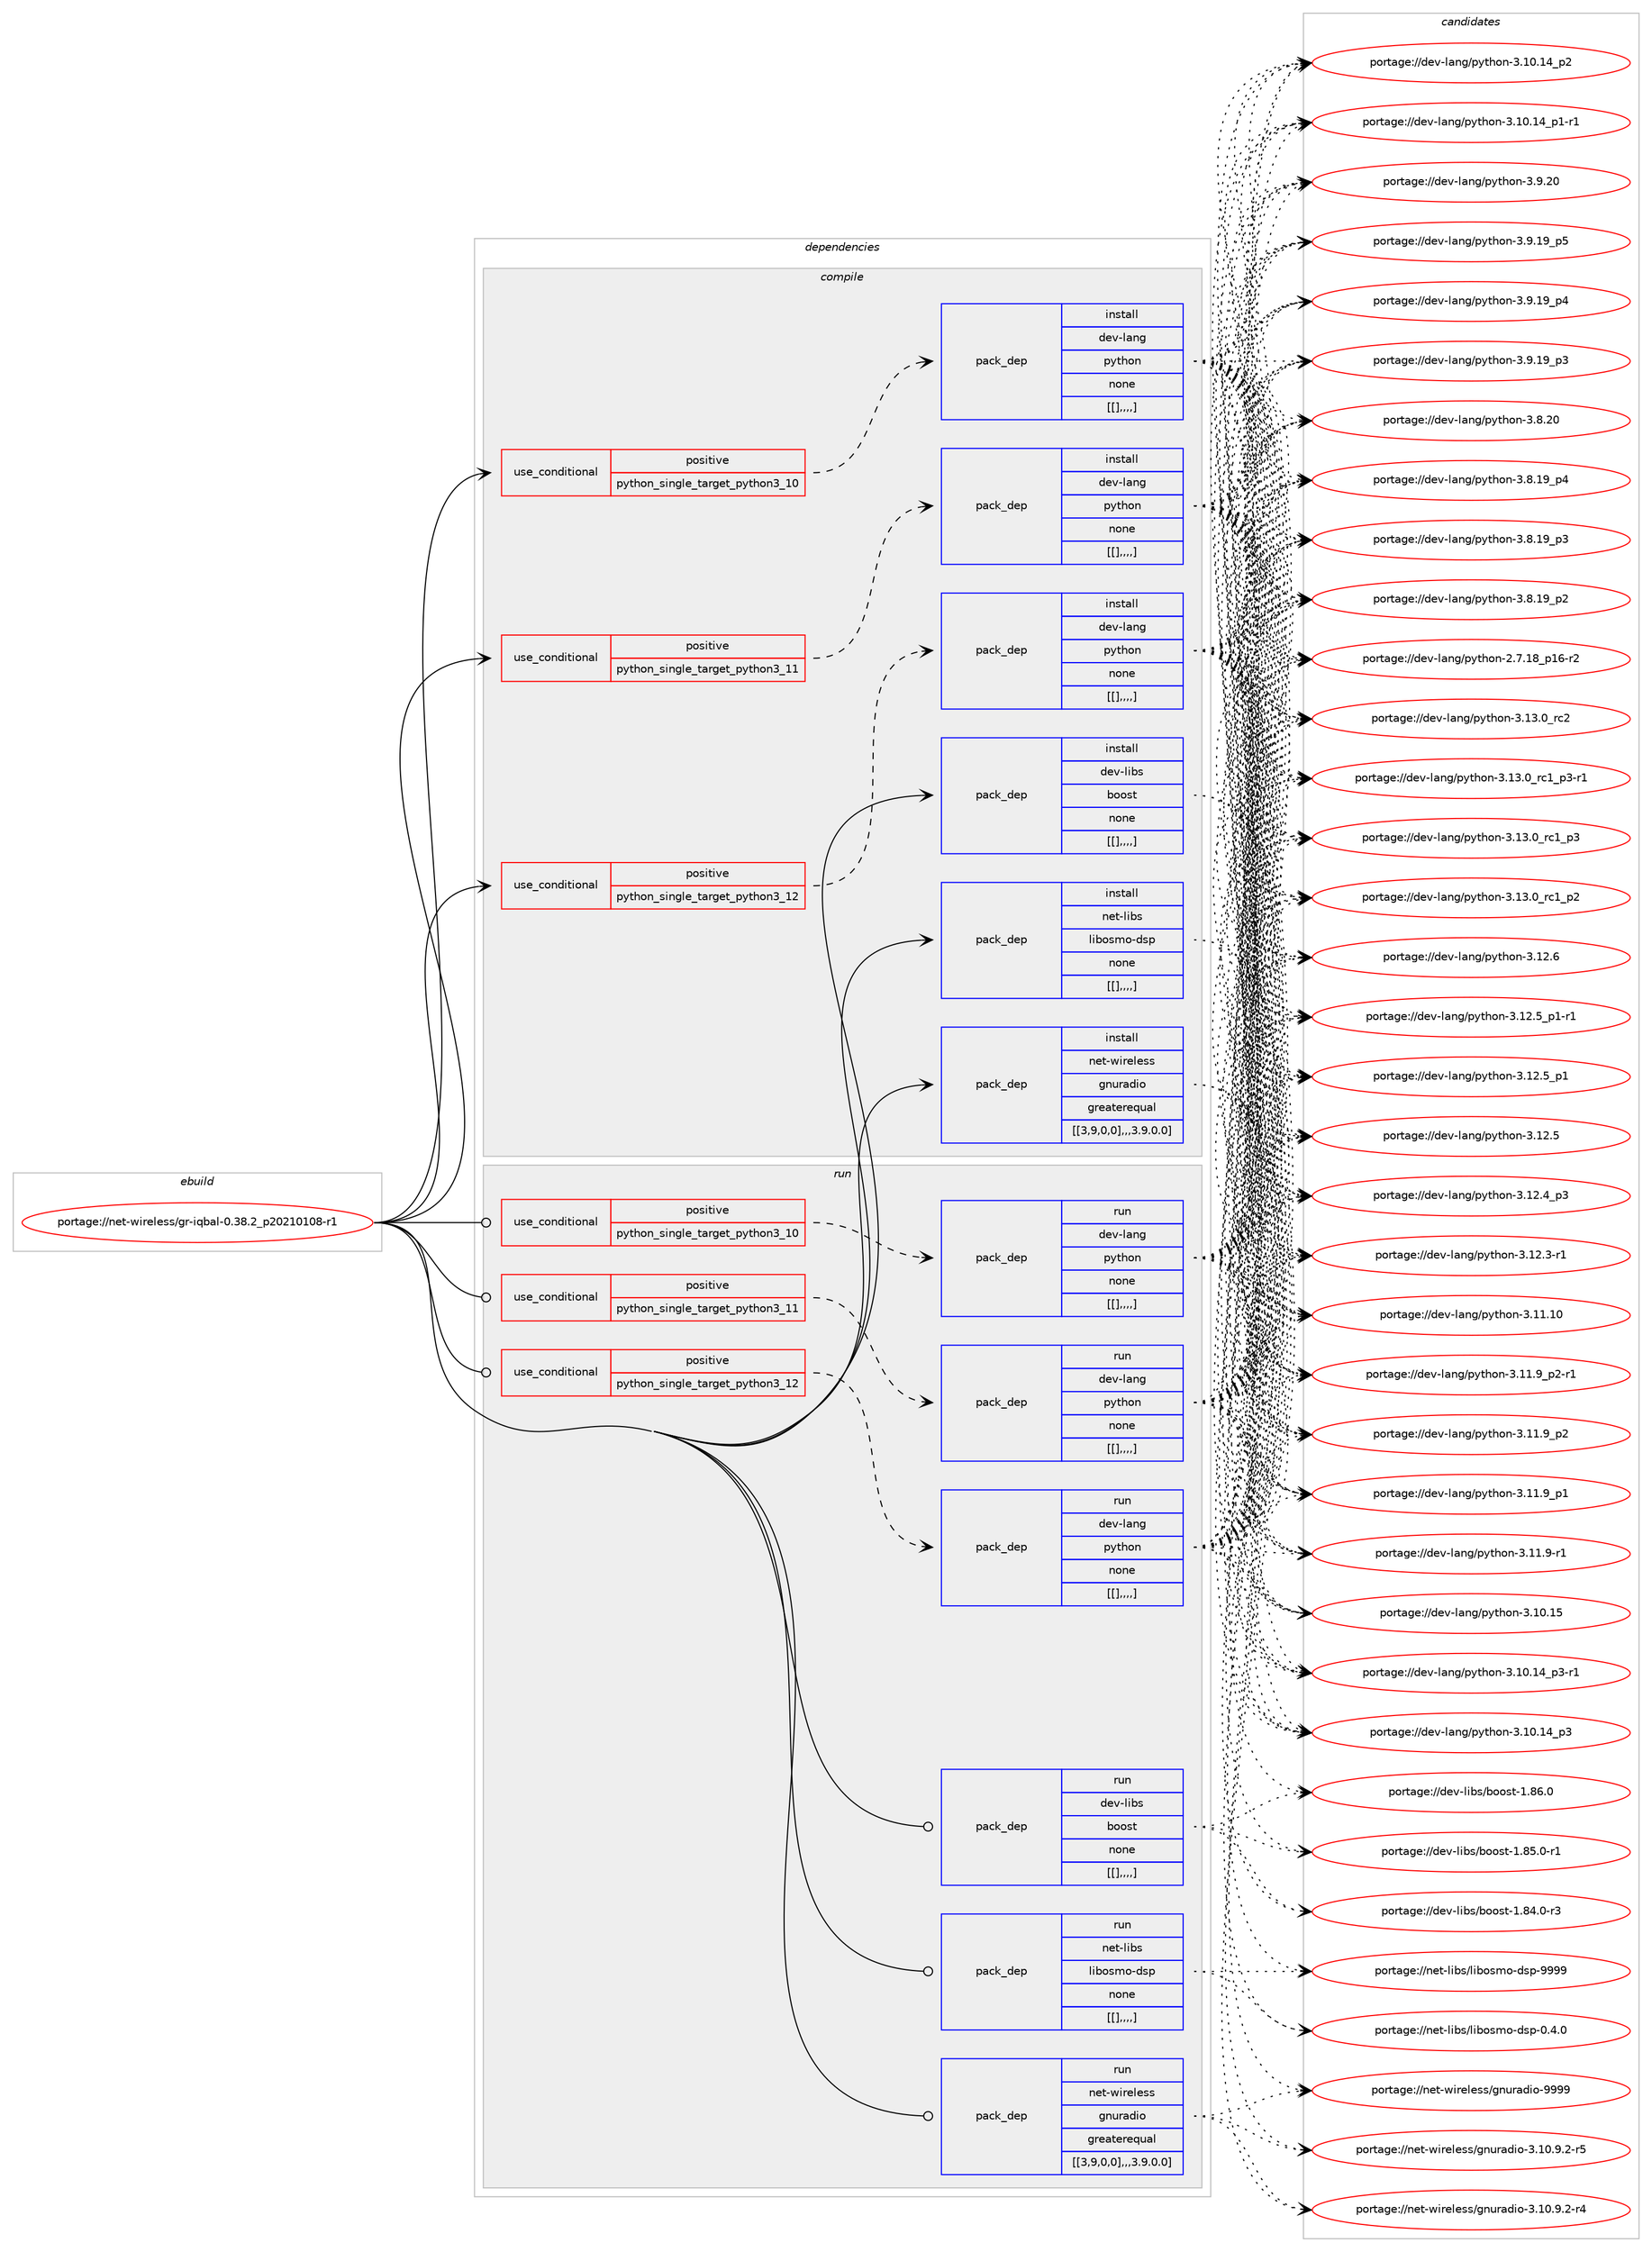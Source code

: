 digraph prolog {

# *************
# Graph options
# *************

newrank=true;
concentrate=true;
compound=true;
graph [rankdir=LR,fontname=Helvetica,fontsize=10,ranksep=1.5];#, ranksep=2.5, nodesep=0.2];
edge  [arrowhead=vee];
node  [fontname=Helvetica,fontsize=10];

# **********
# The ebuild
# **********

subgraph cluster_leftcol {
color=gray;
label=<<i>ebuild</i>>;
id [label="portage://net-wireless/gr-iqbal-0.38.2_p20210108-r1", color=red, width=4, href="../net-wireless/gr-iqbal-0.38.2_p20210108-r1.svg"];
}

# ****************
# The dependencies
# ****************

subgraph cluster_midcol {
color=gray;
label=<<i>dependencies</i>>;
subgraph cluster_compile {
fillcolor="#eeeeee";
style=filled;
label=<<i>compile</i>>;
subgraph cond106896 {
dependency405240 [label=<<TABLE BORDER="0" CELLBORDER="1" CELLSPACING="0" CELLPADDING="4"><TR><TD ROWSPAN="3" CELLPADDING="10">use_conditional</TD></TR><TR><TD>positive</TD></TR><TR><TD>python_single_target_python3_10</TD></TR></TABLE>>, shape=none, color=red];
subgraph pack295394 {
dependency405241 [label=<<TABLE BORDER="0" CELLBORDER="1" CELLSPACING="0" CELLPADDING="4" WIDTH="220"><TR><TD ROWSPAN="6" CELLPADDING="30">pack_dep</TD></TR><TR><TD WIDTH="110">install</TD></TR><TR><TD>dev-lang</TD></TR><TR><TD>python</TD></TR><TR><TD>none</TD></TR><TR><TD>[[],,,,]</TD></TR></TABLE>>, shape=none, color=blue];
}
dependency405240:e -> dependency405241:w [weight=20,style="dashed",arrowhead="vee"];
}
id:e -> dependency405240:w [weight=20,style="solid",arrowhead="vee"];
subgraph cond106897 {
dependency405242 [label=<<TABLE BORDER="0" CELLBORDER="1" CELLSPACING="0" CELLPADDING="4"><TR><TD ROWSPAN="3" CELLPADDING="10">use_conditional</TD></TR><TR><TD>positive</TD></TR><TR><TD>python_single_target_python3_11</TD></TR></TABLE>>, shape=none, color=red];
subgraph pack295395 {
dependency405243 [label=<<TABLE BORDER="0" CELLBORDER="1" CELLSPACING="0" CELLPADDING="4" WIDTH="220"><TR><TD ROWSPAN="6" CELLPADDING="30">pack_dep</TD></TR><TR><TD WIDTH="110">install</TD></TR><TR><TD>dev-lang</TD></TR><TR><TD>python</TD></TR><TR><TD>none</TD></TR><TR><TD>[[],,,,]</TD></TR></TABLE>>, shape=none, color=blue];
}
dependency405242:e -> dependency405243:w [weight=20,style="dashed",arrowhead="vee"];
}
id:e -> dependency405242:w [weight=20,style="solid",arrowhead="vee"];
subgraph cond106898 {
dependency405244 [label=<<TABLE BORDER="0" CELLBORDER="1" CELLSPACING="0" CELLPADDING="4"><TR><TD ROWSPAN="3" CELLPADDING="10">use_conditional</TD></TR><TR><TD>positive</TD></TR><TR><TD>python_single_target_python3_12</TD></TR></TABLE>>, shape=none, color=red];
subgraph pack295396 {
dependency405245 [label=<<TABLE BORDER="0" CELLBORDER="1" CELLSPACING="0" CELLPADDING="4" WIDTH="220"><TR><TD ROWSPAN="6" CELLPADDING="30">pack_dep</TD></TR><TR><TD WIDTH="110">install</TD></TR><TR><TD>dev-lang</TD></TR><TR><TD>python</TD></TR><TR><TD>none</TD></TR><TR><TD>[[],,,,]</TD></TR></TABLE>>, shape=none, color=blue];
}
dependency405244:e -> dependency405245:w [weight=20,style="dashed",arrowhead="vee"];
}
id:e -> dependency405244:w [weight=20,style="solid",arrowhead="vee"];
subgraph pack295397 {
dependency405246 [label=<<TABLE BORDER="0" CELLBORDER="1" CELLSPACING="0" CELLPADDING="4" WIDTH="220"><TR><TD ROWSPAN="6" CELLPADDING="30">pack_dep</TD></TR><TR><TD WIDTH="110">install</TD></TR><TR><TD>dev-libs</TD></TR><TR><TD>boost</TD></TR><TR><TD>none</TD></TR><TR><TD>[[],,,,]</TD></TR></TABLE>>, shape=none, color=blue];
}
id:e -> dependency405246:w [weight=20,style="solid",arrowhead="vee"];
subgraph pack295398 {
dependency405247 [label=<<TABLE BORDER="0" CELLBORDER="1" CELLSPACING="0" CELLPADDING="4" WIDTH="220"><TR><TD ROWSPAN="6" CELLPADDING="30">pack_dep</TD></TR><TR><TD WIDTH="110">install</TD></TR><TR><TD>net-libs</TD></TR><TR><TD>libosmo-dsp</TD></TR><TR><TD>none</TD></TR><TR><TD>[[],,,,]</TD></TR></TABLE>>, shape=none, color=blue];
}
id:e -> dependency405247:w [weight=20,style="solid",arrowhead="vee"];
subgraph pack295399 {
dependency405248 [label=<<TABLE BORDER="0" CELLBORDER="1" CELLSPACING="0" CELLPADDING="4" WIDTH="220"><TR><TD ROWSPAN="6" CELLPADDING="30">pack_dep</TD></TR><TR><TD WIDTH="110">install</TD></TR><TR><TD>net-wireless</TD></TR><TR><TD>gnuradio</TD></TR><TR><TD>greaterequal</TD></TR><TR><TD>[[3,9,0,0],,,3.9.0.0]</TD></TR></TABLE>>, shape=none, color=blue];
}
id:e -> dependency405248:w [weight=20,style="solid",arrowhead="vee"];
}
subgraph cluster_compileandrun {
fillcolor="#eeeeee";
style=filled;
label=<<i>compile and run</i>>;
}
subgraph cluster_run {
fillcolor="#eeeeee";
style=filled;
label=<<i>run</i>>;
subgraph cond106899 {
dependency405249 [label=<<TABLE BORDER="0" CELLBORDER="1" CELLSPACING="0" CELLPADDING="4"><TR><TD ROWSPAN="3" CELLPADDING="10">use_conditional</TD></TR><TR><TD>positive</TD></TR><TR><TD>python_single_target_python3_10</TD></TR></TABLE>>, shape=none, color=red];
subgraph pack295400 {
dependency405250 [label=<<TABLE BORDER="0" CELLBORDER="1" CELLSPACING="0" CELLPADDING="4" WIDTH="220"><TR><TD ROWSPAN="6" CELLPADDING="30">pack_dep</TD></TR><TR><TD WIDTH="110">run</TD></TR><TR><TD>dev-lang</TD></TR><TR><TD>python</TD></TR><TR><TD>none</TD></TR><TR><TD>[[],,,,]</TD></TR></TABLE>>, shape=none, color=blue];
}
dependency405249:e -> dependency405250:w [weight=20,style="dashed",arrowhead="vee"];
}
id:e -> dependency405249:w [weight=20,style="solid",arrowhead="odot"];
subgraph cond106900 {
dependency405251 [label=<<TABLE BORDER="0" CELLBORDER="1" CELLSPACING="0" CELLPADDING="4"><TR><TD ROWSPAN="3" CELLPADDING="10">use_conditional</TD></TR><TR><TD>positive</TD></TR><TR><TD>python_single_target_python3_11</TD></TR></TABLE>>, shape=none, color=red];
subgraph pack295401 {
dependency405252 [label=<<TABLE BORDER="0" CELLBORDER="1" CELLSPACING="0" CELLPADDING="4" WIDTH="220"><TR><TD ROWSPAN="6" CELLPADDING="30">pack_dep</TD></TR><TR><TD WIDTH="110">run</TD></TR><TR><TD>dev-lang</TD></TR><TR><TD>python</TD></TR><TR><TD>none</TD></TR><TR><TD>[[],,,,]</TD></TR></TABLE>>, shape=none, color=blue];
}
dependency405251:e -> dependency405252:w [weight=20,style="dashed",arrowhead="vee"];
}
id:e -> dependency405251:w [weight=20,style="solid",arrowhead="odot"];
subgraph cond106901 {
dependency405253 [label=<<TABLE BORDER="0" CELLBORDER="1" CELLSPACING="0" CELLPADDING="4"><TR><TD ROWSPAN="3" CELLPADDING="10">use_conditional</TD></TR><TR><TD>positive</TD></TR><TR><TD>python_single_target_python3_12</TD></TR></TABLE>>, shape=none, color=red];
subgraph pack295402 {
dependency405254 [label=<<TABLE BORDER="0" CELLBORDER="1" CELLSPACING="0" CELLPADDING="4" WIDTH="220"><TR><TD ROWSPAN="6" CELLPADDING="30">pack_dep</TD></TR><TR><TD WIDTH="110">run</TD></TR><TR><TD>dev-lang</TD></TR><TR><TD>python</TD></TR><TR><TD>none</TD></TR><TR><TD>[[],,,,]</TD></TR></TABLE>>, shape=none, color=blue];
}
dependency405253:e -> dependency405254:w [weight=20,style="dashed",arrowhead="vee"];
}
id:e -> dependency405253:w [weight=20,style="solid",arrowhead="odot"];
subgraph pack295403 {
dependency405255 [label=<<TABLE BORDER="0" CELLBORDER="1" CELLSPACING="0" CELLPADDING="4" WIDTH="220"><TR><TD ROWSPAN="6" CELLPADDING="30">pack_dep</TD></TR><TR><TD WIDTH="110">run</TD></TR><TR><TD>dev-libs</TD></TR><TR><TD>boost</TD></TR><TR><TD>none</TD></TR><TR><TD>[[],,,,]</TD></TR></TABLE>>, shape=none, color=blue];
}
id:e -> dependency405255:w [weight=20,style="solid",arrowhead="odot"];
subgraph pack295404 {
dependency405256 [label=<<TABLE BORDER="0" CELLBORDER="1" CELLSPACING="0" CELLPADDING="4" WIDTH="220"><TR><TD ROWSPAN="6" CELLPADDING="30">pack_dep</TD></TR><TR><TD WIDTH="110">run</TD></TR><TR><TD>net-libs</TD></TR><TR><TD>libosmo-dsp</TD></TR><TR><TD>none</TD></TR><TR><TD>[[],,,,]</TD></TR></TABLE>>, shape=none, color=blue];
}
id:e -> dependency405256:w [weight=20,style="solid",arrowhead="odot"];
subgraph pack295405 {
dependency405257 [label=<<TABLE BORDER="0" CELLBORDER="1" CELLSPACING="0" CELLPADDING="4" WIDTH="220"><TR><TD ROWSPAN="6" CELLPADDING="30">pack_dep</TD></TR><TR><TD WIDTH="110">run</TD></TR><TR><TD>net-wireless</TD></TR><TR><TD>gnuradio</TD></TR><TR><TD>greaterequal</TD></TR><TR><TD>[[3,9,0,0],,,3.9.0.0]</TD></TR></TABLE>>, shape=none, color=blue];
}
id:e -> dependency405257:w [weight=20,style="solid",arrowhead="odot"];
}
}

# **************
# The candidates
# **************

subgraph cluster_choices {
rank=same;
color=gray;
label=<<i>candidates</i>>;

subgraph choice295394 {
color=black;
nodesep=1;
choice10010111845108971101034711212111610411111045514649514648951149950 [label="portage://dev-lang/python-3.13.0_rc2", color=red, width=4,href="../dev-lang/python-3.13.0_rc2.svg"];
choice1001011184510897110103471121211161041111104551464951464895114994995112514511449 [label="portage://dev-lang/python-3.13.0_rc1_p3-r1", color=red, width=4,href="../dev-lang/python-3.13.0_rc1_p3-r1.svg"];
choice100101118451089711010347112121116104111110455146495146489511499499511251 [label="portage://dev-lang/python-3.13.0_rc1_p3", color=red, width=4,href="../dev-lang/python-3.13.0_rc1_p3.svg"];
choice100101118451089711010347112121116104111110455146495146489511499499511250 [label="portage://dev-lang/python-3.13.0_rc1_p2", color=red, width=4,href="../dev-lang/python-3.13.0_rc1_p2.svg"];
choice10010111845108971101034711212111610411111045514649504654 [label="portage://dev-lang/python-3.12.6", color=red, width=4,href="../dev-lang/python-3.12.6.svg"];
choice1001011184510897110103471121211161041111104551464950465395112494511449 [label="portage://dev-lang/python-3.12.5_p1-r1", color=red, width=4,href="../dev-lang/python-3.12.5_p1-r1.svg"];
choice100101118451089711010347112121116104111110455146495046539511249 [label="portage://dev-lang/python-3.12.5_p1", color=red, width=4,href="../dev-lang/python-3.12.5_p1.svg"];
choice10010111845108971101034711212111610411111045514649504653 [label="portage://dev-lang/python-3.12.5", color=red, width=4,href="../dev-lang/python-3.12.5.svg"];
choice100101118451089711010347112121116104111110455146495046529511251 [label="portage://dev-lang/python-3.12.4_p3", color=red, width=4,href="../dev-lang/python-3.12.4_p3.svg"];
choice100101118451089711010347112121116104111110455146495046514511449 [label="portage://dev-lang/python-3.12.3-r1", color=red, width=4,href="../dev-lang/python-3.12.3-r1.svg"];
choice1001011184510897110103471121211161041111104551464949464948 [label="portage://dev-lang/python-3.11.10", color=red, width=4,href="../dev-lang/python-3.11.10.svg"];
choice1001011184510897110103471121211161041111104551464949465795112504511449 [label="portage://dev-lang/python-3.11.9_p2-r1", color=red, width=4,href="../dev-lang/python-3.11.9_p2-r1.svg"];
choice100101118451089711010347112121116104111110455146494946579511250 [label="portage://dev-lang/python-3.11.9_p2", color=red, width=4,href="../dev-lang/python-3.11.9_p2.svg"];
choice100101118451089711010347112121116104111110455146494946579511249 [label="portage://dev-lang/python-3.11.9_p1", color=red, width=4,href="../dev-lang/python-3.11.9_p1.svg"];
choice100101118451089711010347112121116104111110455146494946574511449 [label="portage://dev-lang/python-3.11.9-r1", color=red, width=4,href="../dev-lang/python-3.11.9-r1.svg"];
choice1001011184510897110103471121211161041111104551464948464953 [label="portage://dev-lang/python-3.10.15", color=red, width=4,href="../dev-lang/python-3.10.15.svg"];
choice100101118451089711010347112121116104111110455146494846495295112514511449 [label="portage://dev-lang/python-3.10.14_p3-r1", color=red, width=4,href="../dev-lang/python-3.10.14_p3-r1.svg"];
choice10010111845108971101034711212111610411111045514649484649529511251 [label="portage://dev-lang/python-3.10.14_p3", color=red, width=4,href="../dev-lang/python-3.10.14_p3.svg"];
choice10010111845108971101034711212111610411111045514649484649529511250 [label="portage://dev-lang/python-3.10.14_p2", color=red, width=4,href="../dev-lang/python-3.10.14_p2.svg"];
choice100101118451089711010347112121116104111110455146494846495295112494511449 [label="portage://dev-lang/python-3.10.14_p1-r1", color=red, width=4,href="../dev-lang/python-3.10.14_p1-r1.svg"];
choice10010111845108971101034711212111610411111045514657465048 [label="portage://dev-lang/python-3.9.20", color=red, width=4,href="../dev-lang/python-3.9.20.svg"];
choice100101118451089711010347112121116104111110455146574649579511253 [label="portage://dev-lang/python-3.9.19_p5", color=red, width=4,href="../dev-lang/python-3.9.19_p5.svg"];
choice100101118451089711010347112121116104111110455146574649579511252 [label="portage://dev-lang/python-3.9.19_p4", color=red, width=4,href="../dev-lang/python-3.9.19_p4.svg"];
choice100101118451089711010347112121116104111110455146574649579511251 [label="portage://dev-lang/python-3.9.19_p3", color=red, width=4,href="../dev-lang/python-3.9.19_p3.svg"];
choice10010111845108971101034711212111610411111045514656465048 [label="portage://dev-lang/python-3.8.20", color=red, width=4,href="../dev-lang/python-3.8.20.svg"];
choice100101118451089711010347112121116104111110455146564649579511252 [label="portage://dev-lang/python-3.8.19_p4", color=red, width=4,href="../dev-lang/python-3.8.19_p4.svg"];
choice100101118451089711010347112121116104111110455146564649579511251 [label="portage://dev-lang/python-3.8.19_p3", color=red, width=4,href="../dev-lang/python-3.8.19_p3.svg"];
choice100101118451089711010347112121116104111110455146564649579511250 [label="portage://dev-lang/python-3.8.19_p2", color=red, width=4,href="../dev-lang/python-3.8.19_p2.svg"];
choice100101118451089711010347112121116104111110455046554649569511249544511450 [label="portage://dev-lang/python-2.7.18_p16-r2", color=red, width=4,href="../dev-lang/python-2.7.18_p16-r2.svg"];
dependency405241:e -> choice10010111845108971101034711212111610411111045514649514648951149950:w [style=dotted,weight="100"];
dependency405241:e -> choice1001011184510897110103471121211161041111104551464951464895114994995112514511449:w [style=dotted,weight="100"];
dependency405241:e -> choice100101118451089711010347112121116104111110455146495146489511499499511251:w [style=dotted,weight="100"];
dependency405241:e -> choice100101118451089711010347112121116104111110455146495146489511499499511250:w [style=dotted,weight="100"];
dependency405241:e -> choice10010111845108971101034711212111610411111045514649504654:w [style=dotted,weight="100"];
dependency405241:e -> choice1001011184510897110103471121211161041111104551464950465395112494511449:w [style=dotted,weight="100"];
dependency405241:e -> choice100101118451089711010347112121116104111110455146495046539511249:w [style=dotted,weight="100"];
dependency405241:e -> choice10010111845108971101034711212111610411111045514649504653:w [style=dotted,weight="100"];
dependency405241:e -> choice100101118451089711010347112121116104111110455146495046529511251:w [style=dotted,weight="100"];
dependency405241:e -> choice100101118451089711010347112121116104111110455146495046514511449:w [style=dotted,weight="100"];
dependency405241:e -> choice1001011184510897110103471121211161041111104551464949464948:w [style=dotted,weight="100"];
dependency405241:e -> choice1001011184510897110103471121211161041111104551464949465795112504511449:w [style=dotted,weight="100"];
dependency405241:e -> choice100101118451089711010347112121116104111110455146494946579511250:w [style=dotted,weight="100"];
dependency405241:e -> choice100101118451089711010347112121116104111110455146494946579511249:w [style=dotted,weight="100"];
dependency405241:e -> choice100101118451089711010347112121116104111110455146494946574511449:w [style=dotted,weight="100"];
dependency405241:e -> choice1001011184510897110103471121211161041111104551464948464953:w [style=dotted,weight="100"];
dependency405241:e -> choice100101118451089711010347112121116104111110455146494846495295112514511449:w [style=dotted,weight="100"];
dependency405241:e -> choice10010111845108971101034711212111610411111045514649484649529511251:w [style=dotted,weight="100"];
dependency405241:e -> choice10010111845108971101034711212111610411111045514649484649529511250:w [style=dotted,weight="100"];
dependency405241:e -> choice100101118451089711010347112121116104111110455146494846495295112494511449:w [style=dotted,weight="100"];
dependency405241:e -> choice10010111845108971101034711212111610411111045514657465048:w [style=dotted,weight="100"];
dependency405241:e -> choice100101118451089711010347112121116104111110455146574649579511253:w [style=dotted,weight="100"];
dependency405241:e -> choice100101118451089711010347112121116104111110455146574649579511252:w [style=dotted,weight="100"];
dependency405241:e -> choice100101118451089711010347112121116104111110455146574649579511251:w [style=dotted,weight="100"];
dependency405241:e -> choice10010111845108971101034711212111610411111045514656465048:w [style=dotted,weight="100"];
dependency405241:e -> choice100101118451089711010347112121116104111110455146564649579511252:w [style=dotted,weight="100"];
dependency405241:e -> choice100101118451089711010347112121116104111110455146564649579511251:w [style=dotted,weight="100"];
dependency405241:e -> choice100101118451089711010347112121116104111110455146564649579511250:w [style=dotted,weight="100"];
dependency405241:e -> choice100101118451089711010347112121116104111110455046554649569511249544511450:w [style=dotted,weight="100"];
}
subgraph choice295395 {
color=black;
nodesep=1;
choice10010111845108971101034711212111610411111045514649514648951149950 [label="portage://dev-lang/python-3.13.0_rc2", color=red, width=4,href="../dev-lang/python-3.13.0_rc2.svg"];
choice1001011184510897110103471121211161041111104551464951464895114994995112514511449 [label="portage://dev-lang/python-3.13.0_rc1_p3-r1", color=red, width=4,href="../dev-lang/python-3.13.0_rc1_p3-r1.svg"];
choice100101118451089711010347112121116104111110455146495146489511499499511251 [label="portage://dev-lang/python-3.13.0_rc1_p3", color=red, width=4,href="../dev-lang/python-3.13.0_rc1_p3.svg"];
choice100101118451089711010347112121116104111110455146495146489511499499511250 [label="portage://dev-lang/python-3.13.0_rc1_p2", color=red, width=4,href="../dev-lang/python-3.13.0_rc1_p2.svg"];
choice10010111845108971101034711212111610411111045514649504654 [label="portage://dev-lang/python-3.12.6", color=red, width=4,href="../dev-lang/python-3.12.6.svg"];
choice1001011184510897110103471121211161041111104551464950465395112494511449 [label="portage://dev-lang/python-3.12.5_p1-r1", color=red, width=4,href="../dev-lang/python-3.12.5_p1-r1.svg"];
choice100101118451089711010347112121116104111110455146495046539511249 [label="portage://dev-lang/python-3.12.5_p1", color=red, width=4,href="../dev-lang/python-3.12.5_p1.svg"];
choice10010111845108971101034711212111610411111045514649504653 [label="portage://dev-lang/python-3.12.5", color=red, width=4,href="../dev-lang/python-3.12.5.svg"];
choice100101118451089711010347112121116104111110455146495046529511251 [label="portage://dev-lang/python-3.12.4_p3", color=red, width=4,href="../dev-lang/python-3.12.4_p3.svg"];
choice100101118451089711010347112121116104111110455146495046514511449 [label="portage://dev-lang/python-3.12.3-r1", color=red, width=4,href="../dev-lang/python-3.12.3-r1.svg"];
choice1001011184510897110103471121211161041111104551464949464948 [label="portage://dev-lang/python-3.11.10", color=red, width=4,href="../dev-lang/python-3.11.10.svg"];
choice1001011184510897110103471121211161041111104551464949465795112504511449 [label="portage://dev-lang/python-3.11.9_p2-r1", color=red, width=4,href="../dev-lang/python-3.11.9_p2-r1.svg"];
choice100101118451089711010347112121116104111110455146494946579511250 [label="portage://dev-lang/python-3.11.9_p2", color=red, width=4,href="../dev-lang/python-3.11.9_p2.svg"];
choice100101118451089711010347112121116104111110455146494946579511249 [label="portage://dev-lang/python-3.11.9_p1", color=red, width=4,href="../dev-lang/python-3.11.9_p1.svg"];
choice100101118451089711010347112121116104111110455146494946574511449 [label="portage://dev-lang/python-3.11.9-r1", color=red, width=4,href="../dev-lang/python-3.11.9-r1.svg"];
choice1001011184510897110103471121211161041111104551464948464953 [label="portage://dev-lang/python-3.10.15", color=red, width=4,href="../dev-lang/python-3.10.15.svg"];
choice100101118451089711010347112121116104111110455146494846495295112514511449 [label="portage://dev-lang/python-3.10.14_p3-r1", color=red, width=4,href="../dev-lang/python-3.10.14_p3-r1.svg"];
choice10010111845108971101034711212111610411111045514649484649529511251 [label="portage://dev-lang/python-3.10.14_p3", color=red, width=4,href="../dev-lang/python-3.10.14_p3.svg"];
choice10010111845108971101034711212111610411111045514649484649529511250 [label="portage://dev-lang/python-3.10.14_p2", color=red, width=4,href="../dev-lang/python-3.10.14_p2.svg"];
choice100101118451089711010347112121116104111110455146494846495295112494511449 [label="portage://dev-lang/python-3.10.14_p1-r1", color=red, width=4,href="../dev-lang/python-3.10.14_p1-r1.svg"];
choice10010111845108971101034711212111610411111045514657465048 [label="portage://dev-lang/python-3.9.20", color=red, width=4,href="../dev-lang/python-3.9.20.svg"];
choice100101118451089711010347112121116104111110455146574649579511253 [label="portage://dev-lang/python-3.9.19_p5", color=red, width=4,href="../dev-lang/python-3.9.19_p5.svg"];
choice100101118451089711010347112121116104111110455146574649579511252 [label="portage://dev-lang/python-3.9.19_p4", color=red, width=4,href="../dev-lang/python-3.9.19_p4.svg"];
choice100101118451089711010347112121116104111110455146574649579511251 [label="portage://dev-lang/python-3.9.19_p3", color=red, width=4,href="../dev-lang/python-3.9.19_p3.svg"];
choice10010111845108971101034711212111610411111045514656465048 [label="portage://dev-lang/python-3.8.20", color=red, width=4,href="../dev-lang/python-3.8.20.svg"];
choice100101118451089711010347112121116104111110455146564649579511252 [label="portage://dev-lang/python-3.8.19_p4", color=red, width=4,href="../dev-lang/python-3.8.19_p4.svg"];
choice100101118451089711010347112121116104111110455146564649579511251 [label="portage://dev-lang/python-3.8.19_p3", color=red, width=4,href="../dev-lang/python-3.8.19_p3.svg"];
choice100101118451089711010347112121116104111110455146564649579511250 [label="portage://dev-lang/python-3.8.19_p2", color=red, width=4,href="../dev-lang/python-3.8.19_p2.svg"];
choice100101118451089711010347112121116104111110455046554649569511249544511450 [label="portage://dev-lang/python-2.7.18_p16-r2", color=red, width=4,href="../dev-lang/python-2.7.18_p16-r2.svg"];
dependency405243:e -> choice10010111845108971101034711212111610411111045514649514648951149950:w [style=dotted,weight="100"];
dependency405243:e -> choice1001011184510897110103471121211161041111104551464951464895114994995112514511449:w [style=dotted,weight="100"];
dependency405243:e -> choice100101118451089711010347112121116104111110455146495146489511499499511251:w [style=dotted,weight="100"];
dependency405243:e -> choice100101118451089711010347112121116104111110455146495146489511499499511250:w [style=dotted,weight="100"];
dependency405243:e -> choice10010111845108971101034711212111610411111045514649504654:w [style=dotted,weight="100"];
dependency405243:e -> choice1001011184510897110103471121211161041111104551464950465395112494511449:w [style=dotted,weight="100"];
dependency405243:e -> choice100101118451089711010347112121116104111110455146495046539511249:w [style=dotted,weight="100"];
dependency405243:e -> choice10010111845108971101034711212111610411111045514649504653:w [style=dotted,weight="100"];
dependency405243:e -> choice100101118451089711010347112121116104111110455146495046529511251:w [style=dotted,weight="100"];
dependency405243:e -> choice100101118451089711010347112121116104111110455146495046514511449:w [style=dotted,weight="100"];
dependency405243:e -> choice1001011184510897110103471121211161041111104551464949464948:w [style=dotted,weight="100"];
dependency405243:e -> choice1001011184510897110103471121211161041111104551464949465795112504511449:w [style=dotted,weight="100"];
dependency405243:e -> choice100101118451089711010347112121116104111110455146494946579511250:w [style=dotted,weight="100"];
dependency405243:e -> choice100101118451089711010347112121116104111110455146494946579511249:w [style=dotted,weight="100"];
dependency405243:e -> choice100101118451089711010347112121116104111110455146494946574511449:w [style=dotted,weight="100"];
dependency405243:e -> choice1001011184510897110103471121211161041111104551464948464953:w [style=dotted,weight="100"];
dependency405243:e -> choice100101118451089711010347112121116104111110455146494846495295112514511449:w [style=dotted,weight="100"];
dependency405243:e -> choice10010111845108971101034711212111610411111045514649484649529511251:w [style=dotted,weight="100"];
dependency405243:e -> choice10010111845108971101034711212111610411111045514649484649529511250:w [style=dotted,weight="100"];
dependency405243:e -> choice100101118451089711010347112121116104111110455146494846495295112494511449:w [style=dotted,weight="100"];
dependency405243:e -> choice10010111845108971101034711212111610411111045514657465048:w [style=dotted,weight="100"];
dependency405243:e -> choice100101118451089711010347112121116104111110455146574649579511253:w [style=dotted,weight="100"];
dependency405243:e -> choice100101118451089711010347112121116104111110455146574649579511252:w [style=dotted,weight="100"];
dependency405243:e -> choice100101118451089711010347112121116104111110455146574649579511251:w [style=dotted,weight="100"];
dependency405243:e -> choice10010111845108971101034711212111610411111045514656465048:w [style=dotted,weight="100"];
dependency405243:e -> choice100101118451089711010347112121116104111110455146564649579511252:w [style=dotted,weight="100"];
dependency405243:e -> choice100101118451089711010347112121116104111110455146564649579511251:w [style=dotted,weight="100"];
dependency405243:e -> choice100101118451089711010347112121116104111110455146564649579511250:w [style=dotted,weight="100"];
dependency405243:e -> choice100101118451089711010347112121116104111110455046554649569511249544511450:w [style=dotted,weight="100"];
}
subgraph choice295396 {
color=black;
nodesep=1;
choice10010111845108971101034711212111610411111045514649514648951149950 [label="portage://dev-lang/python-3.13.0_rc2", color=red, width=4,href="../dev-lang/python-3.13.0_rc2.svg"];
choice1001011184510897110103471121211161041111104551464951464895114994995112514511449 [label="portage://dev-lang/python-3.13.0_rc1_p3-r1", color=red, width=4,href="../dev-lang/python-3.13.0_rc1_p3-r1.svg"];
choice100101118451089711010347112121116104111110455146495146489511499499511251 [label="portage://dev-lang/python-3.13.0_rc1_p3", color=red, width=4,href="../dev-lang/python-3.13.0_rc1_p3.svg"];
choice100101118451089711010347112121116104111110455146495146489511499499511250 [label="portage://dev-lang/python-3.13.0_rc1_p2", color=red, width=4,href="../dev-lang/python-3.13.0_rc1_p2.svg"];
choice10010111845108971101034711212111610411111045514649504654 [label="portage://dev-lang/python-3.12.6", color=red, width=4,href="../dev-lang/python-3.12.6.svg"];
choice1001011184510897110103471121211161041111104551464950465395112494511449 [label="portage://dev-lang/python-3.12.5_p1-r1", color=red, width=4,href="../dev-lang/python-3.12.5_p1-r1.svg"];
choice100101118451089711010347112121116104111110455146495046539511249 [label="portage://dev-lang/python-3.12.5_p1", color=red, width=4,href="../dev-lang/python-3.12.5_p1.svg"];
choice10010111845108971101034711212111610411111045514649504653 [label="portage://dev-lang/python-3.12.5", color=red, width=4,href="../dev-lang/python-3.12.5.svg"];
choice100101118451089711010347112121116104111110455146495046529511251 [label="portage://dev-lang/python-3.12.4_p3", color=red, width=4,href="../dev-lang/python-3.12.4_p3.svg"];
choice100101118451089711010347112121116104111110455146495046514511449 [label="portage://dev-lang/python-3.12.3-r1", color=red, width=4,href="../dev-lang/python-3.12.3-r1.svg"];
choice1001011184510897110103471121211161041111104551464949464948 [label="portage://dev-lang/python-3.11.10", color=red, width=4,href="../dev-lang/python-3.11.10.svg"];
choice1001011184510897110103471121211161041111104551464949465795112504511449 [label="portage://dev-lang/python-3.11.9_p2-r1", color=red, width=4,href="../dev-lang/python-3.11.9_p2-r1.svg"];
choice100101118451089711010347112121116104111110455146494946579511250 [label="portage://dev-lang/python-3.11.9_p2", color=red, width=4,href="../dev-lang/python-3.11.9_p2.svg"];
choice100101118451089711010347112121116104111110455146494946579511249 [label="portage://dev-lang/python-3.11.9_p1", color=red, width=4,href="../dev-lang/python-3.11.9_p1.svg"];
choice100101118451089711010347112121116104111110455146494946574511449 [label="portage://dev-lang/python-3.11.9-r1", color=red, width=4,href="../dev-lang/python-3.11.9-r1.svg"];
choice1001011184510897110103471121211161041111104551464948464953 [label="portage://dev-lang/python-3.10.15", color=red, width=4,href="../dev-lang/python-3.10.15.svg"];
choice100101118451089711010347112121116104111110455146494846495295112514511449 [label="portage://dev-lang/python-3.10.14_p3-r1", color=red, width=4,href="../dev-lang/python-3.10.14_p3-r1.svg"];
choice10010111845108971101034711212111610411111045514649484649529511251 [label="portage://dev-lang/python-3.10.14_p3", color=red, width=4,href="../dev-lang/python-3.10.14_p3.svg"];
choice10010111845108971101034711212111610411111045514649484649529511250 [label="portage://dev-lang/python-3.10.14_p2", color=red, width=4,href="../dev-lang/python-3.10.14_p2.svg"];
choice100101118451089711010347112121116104111110455146494846495295112494511449 [label="portage://dev-lang/python-3.10.14_p1-r1", color=red, width=4,href="../dev-lang/python-3.10.14_p1-r1.svg"];
choice10010111845108971101034711212111610411111045514657465048 [label="portage://dev-lang/python-3.9.20", color=red, width=4,href="../dev-lang/python-3.9.20.svg"];
choice100101118451089711010347112121116104111110455146574649579511253 [label="portage://dev-lang/python-3.9.19_p5", color=red, width=4,href="../dev-lang/python-3.9.19_p5.svg"];
choice100101118451089711010347112121116104111110455146574649579511252 [label="portage://dev-lang/python-3.9.19_p4", color=red, width=4,href="../dev-lang/python-3.9.19_p4.svg"];
choice100101118451089711010347112121116104111110455146574649579511251 [label="portage://dev-lang/python-3.9.19_p3", color=red, width=4,href="../dev-lang/python-3.9.19_p3.svg"];
choice10010111845108971101034711212111610411111045514656465048 [label="portage://dev-lang/python-3.8.20", color=red, width=4,href="../dev-lang/python-3.8.20.svg"];
choice100101118451089711010347112121116104111110455146564649579511252 [label="portage://dev-lang/python-3.8.19_p4", color=red, width=4,href="../dev-lang/python-3.8.19_p4.svg"];
choice100101118451089711010347112121116104111110455146564649579511251 [label="portage://dev-lang/python-3.8.19_p3", color=red, width=4,href="../dev-lang/python-3.8.19_p3.svg"];
choice100101118451089711010347112121116104111110455146564649579511250 [label="portage://dev-lang/python-3.8.19_p2", color=red, width=4,href="../dev-lang/python-3.8.19_p2.svg"];
choice100101118451089711010347112121116104111110455046554649569511249544511450 [label="portage://dev-lang/python-2.7.18_p16-r2", color=red, width=4,href="../dev-lang/python-2.7.18_p16-r2.svg"];
dependency405245:e -> choice10010111845108971101034711212111610411111045514649514648951149950:w [style=dotted,weight="100"];
dependency405245:e -> choice1001011184510897110103471121211161041111104551464951464895114994995112514511449:w [style=dotted,weight="100"];
dependency405245:e -> choice100101118451089711010347112121116104111110455146495146489511499499511251:w [style=dotted,weight="100"];
dependency405245:e -> choice100101118451089711010347112121116104111110455146495146489511499499511250:w [style=dotted,weight="100"];
dependency405245:e -> choice10010111845108971101034711212111610411111045514649504654:w [style=dotted,weight="100"];
dependency405245:e -> choice1001011184510897110103471121211161041111104551464950465395112494511449:w [style=dotted,weight="100"];
dependency405245:e -> choice100101118451089711010347112121116104111110455146495046539511249:w [style=dotted,weight="100"];
dependency405245:e -> choice10010111845108971101034711212111610411111045514649504653:w [style=dotted,weight="100"];
dependency405245:e -> choice100101118451089711010347112121116104111110455146495046529511251:w [style=dotted,weight="100"];
dependency405245:e -> choice100101118451089711010347112121116104111110455146495046514511449:w [style=dotted,weight="100"];
dependency405245:e -> choice1001011184510897110103471121211161041111104551464949464948:w [style=dotted,weight="100"];
dependency405245:e -> choice1001011184510897110103471121211161041111104551464949465795112504511449:w [style=dotted,weight="100"];
dependency405245:e -> choice100101118451089711010347112121116104111110455146494946579511250:w [style=dotted,weight="100"];
dependency405245:e -> choice100101118451089711010347112121116104111110455146494946579511249:w [style=dotted,weight="100"];
dependency405245:e -> choice100101118451089711010347112121116104111110455146494946574511449:w [style=dotted,weight="100"];
dependency405245:e -> choice1001011184510897110103471121211161041111104551464948464953:w [style=dotted,weight="100"];
dependency405245:e -> choice100101118451089711010347112121116104111110455146494846495295112514511449:w [style=dotted,weight="100"];
dependency405245:e -> choice10010111845108971101034711212111610411111045514649484649529511251:w [style=dotted,weight="100"];
dependency405245:e -> choice10010111845108971101034711212111610411111045514649484649529511250:w [style=dotted,weight="100"];
dependency405245:e -> choice100101118451089711010347112121116104111110455146494846495295112494511449:w [style=dotted,weight="100"];
dependency405245:e -> choice10010111845108971101034711212111610411111045514657465048:w [style=dotted,weight="100"];
dependency405245:e -> choice100101118451089711010347112121116104111110455146574649579511253:w [style=dotted,weight="100"];
dependency405245:e -> choice100101118451089711010347112121116104111110455146574649579511252:w [style=dotted,weight="100"];
dependency405245:e -> choice100101118451089711010347112121116104111110455146574649579511251:w [style=dotted,weight="100"];
dependency405245:e -> choice10010111845108971101034711212111610411111045514656465048:w [style=dotted,weight="100"];
dependency405245:e -> choice100101118451089711010347112121116104111110455146564649579511252:w [style=dotted,weight="100"];
dependency405245:e -> choice100101118451089711010347112121116104111110455146564649579511251:w [style=dotted,weight="100"];
dependency405245:e -> choice100101118451089711010347112121116104111110455146564649579511250:w [style=dotted,weight="100"];
dependency405245:e -> choice100101118451089711010347112121116104111110455046554649569511249544511450:w [style=dotted,weight="100"];
}
subgraph choice295397 {
color=black;
nodesep=1;
choice1001011184510810598115479811111111511645494656544648 [label="portage://dev-libs/boost-1.86.0", color=red, width=4,href="../dev-libs/boost-1.86.0.svg"];
choice10010111845108105981154798111111115116454946565346484511449 [label="portage://dev-libs/boost-1.85.0-r1", color=red, width=4,href="../dev-libs/boost-1.85.0-r1.svg"];
choice10010111845108105981154798111111115116454946565246484511451 [label="portage://dev-libs/boost-1.84.0-r3", color=red, width=4,href="../dev-libs/boost-1.84.0-r3.svg"];
dependency405246:e -> choice1001011184510810598115479811111111511645494656544648:w [style=dotted,weight="100"];
dependency405246:e -> choice10010111845108105981154798111111115116454946565346484511449:w [style=dotted,weight="100"];
dependency405246:e -> choice10010111845108105981154798111111115116454946565246484511451:w [style=dotted,weight="100"];
}
subgraph choice295398 {
color=black;
nodesep=1;
choice11010111645108105981154710810598111115109111451001151124557575757 [label="portage://net-libs/libosmo-dsp-9999", color=red, width=4,href="../net-libs/libosmo-dsp-9999.svg"];
choice1101011164510810598115471081059811111510911145100115112454846524648 [label="portage://net-libs/libosmo-dsp-0.4.0", color=red, width=4,href="../net-libs/libosmo-dsp-0.4.0.svg"];
dependency405247:e -> choice11010111645108105981154710810598111115109111451001151124557575757:w [style=dotted,weight="100"];
dependency405247:e -> choice1101011164510810598115471081059811111510911145100115112454846524648:w [style=dotted,weight="100"];
}
subgraph choice295399 {
color=black;
nodesep=1;
choice1101011164511910511410110810111511547103110117114971001051114557575757 [label="portage://net-wireless/gnuradio-9999", color=red, width=4,href="../net-wireless/gnuradio-9999.svg"];
choice1101011164511910511410110810111511547103110117114971001051114551464948465746504511453 [label="portage://net-wireless/gnuradio-3.10.9.2-r5", color=red, width=4,href="../net-wireless/gnuradio-3.10.9.2-r5.svg"];
choice1101011164511910511410110810111511547103110117114971001051114551464948465746504511452 [label="portage://net-wireless/gnuradio-3.10.9.2-r4", color=red, width=4,href="../net-wireless/gnuradio-3.10.9.2-r4.svg"];
dependency405248:e -> choice1101011164511910511410110810111511547103110117114971001051114557575757:w [style=dotted,weight="100"];
dependency405248:e -> choice1101011164511910511410110810111511547103110117114971001051114551464948465746504511453:w [style=dotted,weight="100"];
dependency405248:e -> choice1101011164511910511410110810111511547103110117114971001051114551464948465746504511452:w [style=dotted,weight="100"];
}
subgraph choice295400 {
color=black;
nodesep=1;
choice10010111845108971101034711212111610411111045514649514648951149950 [label="portage://dev-lang/python-3.13.0_rc2", color=red, width=4,href="../dev-lang/python-3.13.0_rc2.svg"];
choice1001011184510897110103471121211161041111104551464951464895114994995112514511449 [label="portage://dev-lang/python-3.13.0_rc1_p3-r1", color=red, width=4,href="../dev-lang/python-3.13.0_rc1_p3-r1.svg"];
choice100101118451089711010347112121116104111110455146495146489511499499511251 [label="portage://dev-lang/python-3.13.0_rc1_p3", color=red, width=4,href="../dev-lang/python-3.13.0_rc1_p3.svg"];
choice100101118451089711010347112121116104111110455146495146489511499499511250 [label="portage://dev-lang/python-3.13.0_rc1_p2", color=red, width=4,href="../dev-lang/python-3.13.0_rc1_p2.svg"];
choice10010111845108971101034711212111610411111045514649504654 [label="portage://dev-lang/python-3.12.6", color=red, width=4,href="../dev-lang/python-3.12.6.svg"];
choice1001011184510897110103471121211161041111104551464950465395112494511449 [label="portage://dev-lang/python-3.12.5_p1-r1", color=red, width=4,href="../dev-lang/python-3.12.5_p1-r1.svg"];
choice100101118451089711010347112121116104111110455146495046539511249 [label="portage://dev-lang/python-3.12.5_p1", color=red, width=4,href="../dev-lang/python-3.12.5_p1.svg"];
choice10010111845108971101034711212111610411111045514649504653 [label="portage://dev-lang/python-3.12.5", color=red, width=4,href="../dev-lang/python-3.12.5.svg"];
choice100101118451089711010347112121116104111110455146495046529511251 [label="portage://dev-lang/python-3.12.4_p3", color=red, width=4,href="../dev-lang/python-3.12.4_p3.svg"];
choice100101118451089711010347112121116104111110455146495046514511449 [label="portage://dev-lang/python-3.12.3-r1", color=red, width=4,href="../dev-lang/python-3.12.3-r1.svg"];
choice1001011184510897110103471121211161041111104551464949464948 [label="portage://dev-lang/python-3.11.10", color=red, width=4,href="../dev-lang/python-3.11.10.svg"];
choice1001011184510897110103471121211161041111104551464949465795112504511449 [label="portage://dev-lang/python-3.11.9_p2-r1", color=red, width=4,href="../dev-lang/python-3.11.9_p2-r1.svg"];
choice100101118451089711010347112121116104111110455146494946579511250 [label="portage://dev-lang/python-3.11.9_p2", color=red, width=4,href="../dev-lang/python-3.11.9_p2.svg"];
choice100101118451089711010347112121116104111110455146494946579511249 [label="portage://dev-lang/python-3.11.9_p1", color=red, width=4,href="../dev-lang/python-3.11.9_p1.svg"];
choice100101118451089711010347112121116104111110455146494946574511449 [label="portage://dev-lang/python-3.11.9-r1", color=red, width=4,href="../dev-lang/python-3.11.9-r1.svg"];
choice1001011184510897110103471121211161041111104551464948464953 [label="portage://dev-lang/python-3.10.15", color=red, width=4,href="../dev-lang/python-3.10.15.svg"];
choice100101118451089711010347112121116104111110455146494846495295112514511449 [label="portage://dev-lang/python-3.10.14_p3-r1", color=red, width=4,href="../dev-lang/python-3.10.14_p3-r1.svg"];
choice10010111845108971101034711212111610411111045514649484649529511251 [label="portage://dev-lang/python-3.10.14_p3", color=red, width=4,href="../dev-lang/python-3.10.14_p3.svg"];
choice10010111845108971101034711212111610411111045514649484649529511250 [label="portage://dev-lang/python-3.10.14_p2", color=red, width=4,href="../dev-lang/python-3.10.14_p2.svg"];
choice100101118451089711010347112121116104111110455146494846495295112494511449 [label="portage://dev-lang/python-3.10.14_p1-r1", color=red, width=4,href="../dev-lang/python-3.10.14_p1-r1.svg"];
choice10010111845108971101034711212111610411111045514657465048 [label="portage://dev-lang/python-3.9.20", color=red, width=4,href="../dev-lang/python-3.9.20.svg"];
choice100101118451089711010347112121116104111110455146574649579511253 [label="portage://dev-lang/python-3.9.19_p5", color=red, width=4,href="../dev-lang/python-3.9.19_p5.svg"];
choice100101118451089711010347112121116104111110455146574649579511252 [label="portage://dev-lang/python-3.9.19_p4", color=red, width=4,href="../dev-lang/python-3.9.19_p4.svg"];
choice100101118451089711010347112121116104111110455146574649579511251 [label="portage://dev-lang/python-3.9.19_p3", color=red, width=4,href="../dev-lang/python-3.9.19_p3.svg"];
choice10010111845108971101034711212111610411111045514656465048 [label="portage://dev-lang/python-3.8.20", color=red, width=4,href="../dev-lang/python-3.8.20.svg"];
choice100101118451089711010347112121116104111110455146564649579511252 [label="portage://dev-lang/python-3.8.19_p4", color=red, width=4,href="../dev-lang/python-3.8.19_p4.svg"];
choice100101118451089711010347112121116104111110455146564649579511251 [label="portage://dev-lang/python-3.8.19_p3", color=red, width=4,href="../dev-lang/python-3.8.19_p3.svg"];
choice100101118451089711010347112121116104111110455146564649579511250 [label="portage://dev-lang/python-3.8.19_p2", color=red, width=4,href="../dev-lang/python-3.8.19_p2.svg"];
choice100101118451089711010347112121116104111110455046554649569511249544511450 [label="portage://dev-lang/python-2.7.18_p16-r2", color=red, width=4,href="../dev-lang/python-2.7.18_p16-r2.svg"];
dependency405250:e -> choice10010111845108971101034711212111610411111045514649514648951149950:w [style=dotted,weight="100"];
dependency405250:e -> choice1001011184510897110103471121211161041111104551464951464895114994995112514511449:w [style=dotted,weight="100"];
dependency405250:e -> choice100101118451089711010347112121116104111110455146495146489511499499511251:w [style=dotted,weight="100"];
dependency405250:e -> choice100101118451089711010347112121116104111110455146495146489511499499511250:w [style=dotted,weight="100"];
dependency405250:e -> choice10010111845108971101034711212111610411111045514649504654:w [style=dotted,weight="100"];
dependency405250:e -> choice1001011184510897110103471121211161041111104551464950465395112494511449:w [style=dotted,weight="100"];
dependency405250:e -> choice100101118451089711010347112121116104111110455146495046539511249:w [style=dotted,weight="100"];
dependency405250:e -> choice10010111845108971101034711212111610411111045514649504653:w [style=dotted,weight="100"];
dependency405250:e -> choice100101118451089711010347112121116104111110455146495046529511251:w [style=dotted,weight="100"];
dependency405250:e -> choice100101118451089711010347112121116104111110455146495046514511449:w [style=dotted,weight="100"];
dependency405250:e -> choice1001011184510897110103471121211161041111104551464949464948:w [style=dotted,weight="100"];
dependency405250:e -> choice1001011184510897110103471121211161041111104551464949465795112504511449:w [style=dotted,weight="100"];
dependency405250:e -> choice100101118451089711010347112121116104111110455146494946579511250:w [style=dotted,weight="100"];
dependency405250:e -> choice100101118451089711010347112121116104111110455146494946579511249:w [style=dotted,weight="100"];
dependency405250:e -> choice100101118451089711010347112121116104111110455146494946574511449:w [style=dotted,weight="100"];
dependency405250:e -> choice1001011184510897110103471121211161041111104551464948464953:w [style=dotted,weight="100"];
dependency405250:e -> choice100101118451089711010347112121116104111110455146494846495295112514511449:w [style=dotted,weight="100"];
dependency405250:e -> choice10010111845108971101034711212111610411111045514649484649529511251:w [style=dotted,weight="100"];
dependency405250:e -> choice10010111845108971101034711212111610411111045514649484649529511250:w [style=dotted,weight="100"];
dependency405250:e -> choice100101118451089711010347112121116104111110455146494846495295112494511449:w [style=dotted,weight="100"];
dependency405250:e -> choice10010111845108971101034711212111610411111045514657465048:w [style=dotted,weight="100"];
dependency405250:e -> choice100101118451089711010347112121116104111110455146574649579511253:w [style=dotted,weight="100"];
dependency405250:e -> choice100101118451089711010347112121116104111110455146574649579511252:w [style=dotted,weight="100"];
dependency405250:e -> choice100101118451089711010347112121116104111110455146574649579511251:w [style=dotted,weight="100"];
dependency405250:e -> choice10010111845108971101034711212111610411111045514656465048:w [style=dotted,weight="100"];
dependency405250:e -> choice100101118451089711010347112121116104111110455146564649579511252:w [style=dotted,weight="100"];
dependency405250:e -> choice100101118451089711010347112121116104111110455146564649579511251:w [style=dotted,weight="100"];
dependency405250:e -> choice100101118451089711010347112121116104111110455146564649579511250:w [style=dotted,weight="100"];
dependency405250:e -> choice100101118451089711010347112121116104111110455046554649569511249544511450:w [style=dotted,weight="100"];
}
subgraph choice295401 {
color=black;
nodesep=1;
choice10010111845108971101034711212111610411111045514649514648951149950 [label="portage://dev-lang/python-3.13.0_rc2", color=red, width=4,href="../dev-lang/python-3.13.0_rc2.svg"];
choice1001011184510897110103471121211161041111104551464951464895114994995112514511449 [label="portage://dev-lang/python-3.13.0_rc1_p3-r1", color=red, width=4,href="../dev-lang/python-3.13.0_rc1_p3-r1.svg"];
choice100101118451089711010347112121116104111110455146495146489511499499511251 [label="portage://dev-lang/python-3.13.0_rc1_p3", color=red, width=4,href="../dev-lang/python-3.13.0_rc1_p3.svg"];
choice100101118451089711010347112121116104111110455146495146489511499499511250 [label="portage://dev-lang/python-3.13.0_rc1_p2", color=red, width=4,href="../dev-lang/python-3.13.0_rc1_p2.svg"];
choice10010111845108971101034711212111610411111045514649504654 [label="portage://dev-lang/python-3.12.6", color=red, width=4,href="../dev-lang/python-3.12.6.svg"];
choice1001011184510897110103471121211161041111104551464950465395112494511449 [label="portage://dev-lang/python-3.12.5_p1-r1", color=red, width=4,href="../dev-lang/python-3.12.5_p1-r1.svg"];
choice100101118451089711010347112121116104111110455146495046539511249 [label="portage://dev-lang/python-3.12.5_p1", color=red, width=4,href="../dev-lang/python-3.12.5_p1.svg"];
choice10010111845108971101034711212111610411111045514649504653 [label="portage://dev-lang/python-3.12.5", color=red, width=4,href="../dev-lang/python-3.12.5.svg"];
choice100101118451089711010347112121116104111110455146495046529511251 [label="portage://dev-lang/python-3.12.4_p3", color=red, width=4,href="../dev-lang/python-3.12.4_p3.svg"];
choice100101118451089711010347112121116104111110455146495046514511449 [label="portage://dev-lang/python-3.12.3-r1", color=red, width=4,href="../dev-lang/python-3.12.3-r1.svg"];
choice1001011184510897110103471121211161041111104551464949464948 [label="portage://dev-lang/python-3.11.10", color=red, width=4,href="../dev-lang/python-3.11.10.svg"];
choice1001011184510897110103471121211161041111104551464949465795112504511449 [label="portage://dev-lang/python-3.11.9_p2-r1", color=red, width=4,href="../dev-lang/python-3.11.9_p2-r1.svg"];
choice100101118451089711010347112121116104111110455146494946579511250 [label="portage://dev-lang/python-3.11.9_p2", color=red, width=4,href="../dev-lang/python-3.11.9_p2.svg"];
choice100101118451089711010347112121116104111110455146494946579511249 [label="portage://dev-lang/python-3.11.9_p1", color=red, width=4,href="../dev-lang/python-3.11.9_p1.svg"];
choice100101118451089711010347112121116104111110455146494946574511449 [label="portage://dev-lang/python-3.11.9-r1", color=red, width=4,href="../dev-lang/python-3.11.9-r1.svg"];
choice1001011184510897110103471121211161041111104551464948464953 [label="portage://dev-lang/python-3.10.15", color=red, width=4,href="../dev-lang/python-3.10.15.svg"];
choice100101118451089711010347112121116104111110455146494846495295112514511449 [label="portage://dev-lang/python-3.10.14_p3-r1", color=red, width=4,href="../dev-lang/python-3.10.14_p3-r1.svg"];
choice10010111845108971101034711212111610411111045514649484649529511251 [label="portage://dev-lang/python-3.10.14_p3", color=red, width=4,href="../dev-lang/python-3.10.14_p3.svg"];
choice10010111845108971101034711212111610411111045514649484649529511250 [label="portage://dev-lang/python-3.10.14_p2", color=red, width=4,href="../dev-lang/python-3.10.14_p2.svg"];
choice100101118451089711010347112121116104111110455146494846495295112494511449 [label="portage://dev-lang/python-3.10.14_p1-r1", color=red, width=4,href="../dev-lang/python-3.10.14_p1-r1.svg"];
choice10010111845108971101034711212111610411111045514657465048 [label="portage://dev-lang/python-3.9.20", color=red, width=4,href="../dev-lang/python-3.9.20.svg"];
choice100101118451089711010347112121116104111110455146574649579511253 [label="portage://dev-lang/python-3.9.19_p5", color=red, width=4,href="../dev-lang/python-3.9.19_p5.svg"];
choice100101118451089711010347112121116104111110455146574649579511252 [label="portage://dev-lang/python-3.9.19_p4", color=red, width=4,href="../dev-lang/python-3.9.19_p4.svg"];
choice100101118451089711010347112121116104111110455146574649579511251 [label="portage://dev-lang/python-3.9.19_p3", color=red, width=4,href="../dev-lang/python-3.9.19_p3.svg"];
choice10010111845108971101034711212111610411111045514656465048 [label="portage://dev-lang/python-3.8.20", color=red, width=4,href="../dev-lang/python-3.8.20.svg"];
choice100101118451089711010347112121116104111110455146564649579511252 [label="portage://dev-lang/python-3.8.19_p4", color=red, width=4,href="../dev-lang/python-3.8.19_p4.svg"];
choice100101118451089711010347112121116104111110455146564649579511251 [label="portage://dev-lang/python-3.8.19_p3", color=red, width=4,href="../dev-lang/python-3.8.19_p3.svg"];
choice100101118451089711010347112121116104111110455146564649579511250 [label="portage://dev-lang/python-3.8.19_p2", color=red, width=4,href="../dev-lang/python-3.8.19_p2.svg"];
choice100101118451089711010347112121116104111110455046554649569511249544511450 [label="portage://dev-lang/python-2.7.18_p16-r2", color=red, width=4,href="../dev-lang/python-2.7.18_p16-r2.svg"];
dependency405252:e -> choice10010111845108971101034711212111610411111045514649514648951149950:w [style=dotted,weight="100"];
dependency405252:e -> choice1001011184510897110103471121211161041111104551464951464895114994995112514511449:w [style=dotted,weight="100"];
dependency405252:e -> choice100101118451089711010347112121116104111110455146495146489511499499511251:w [style=dotted,weight="100"];
dependency405252:e -> choice100101118451089711010347112121116104111110455146495146489511499499511250:w [style=dotted,weight="100"];
dependency405252:e -> choice10010111845108971101034711212111610411111045514649504654:w [style=dotted,weight="100"];
dependency405252:e -> choice1001011184510897110103471121211161041111104551464950465395112494511449:w [style=dotted,weight="100"];
dependency405252:e -> choice100101118451089711010347112121116104111110455146495046539511249:w [style=dotted,weight="100"];
dependency405252:e -> choice10010111845108971101034711212111610411111045514649504653:w [style=dotted,weight="100"];
dependency405252:e -> choice100101118451089711010347112121116104111110455146495046529511251:w [style=dotted,weight="100"];
dependency405252:e -> choice100101118451089711010347112121116104111110455146495046514511449:w [style=dotted,weight="100"];
dependency405252:e -> choice1001011184510897110103471121211161041111104551464949464948:w [style=dotted,weight="100"];
dependency405252:e -> choice1001011184510897110103471121211161041111104551464949465795112504511449:w [style=dotted,weight="100"];
dependency405252:e -> choice100101118451089711010347112121116104111110455146494946579511250:w [style=dotted,weight="100"];
dependency405252:e -> choice100101118451089711010347112121116104111110455146494946579511249:w [style=dotted,weight="100"];
dependency405252:e -> choice100101118451089711010347112121116104111110455146494946574511449:w [style=dotted,weight="100"];
dependency405252:e -> choice1001011184510897110103471121211161041111104551464948464953:w [style=dotted,weight="100"];
dependency405252:e -> choice100101118451089711010347112121116104111110455146494846495295112514511449:w [style=dotted,weight="100"];
dependency405252:e -> choice10010111845108971101034711212111610411111045514649484649529511251:w [style=dotted,weight="100"];
dependency405252:e -> choice10010111845108971101034711212111610411111045514649484649529511250:w [style=dotted,weight="100"];
dependency405252:e -> choice100101118451089711010347112121116104111110455146494846495295112494511449:w [style=dotted,weight="100"];
dependency405252:e -> choice10010111845108971101034711212111610411111045514657465048:w [style=dotted,weight="100"];
dependency405252:e -> choice100101118451089711010347112121116104111110455146574649579511253:w [style=dotted,weight="100"];
dependency405252:e -> choice100101118451089711010347112121116104111110455146574649579511252:w [style=dotted,weight="100"];
dependency405252:e -> choice100101118451089711010347112121116104111110455146574649579511251:w [style=dotted,weight="100"];
dependency405252:e -> choice10010111845108971101034711212111610411111045514656465048:w [style=dotted,weight="100"];
dependency405252:e -> choice100101118451089711010347112121116104111110455146564649579511252:w [style=dotted,weight="100"];
dependency405252:e -> choice100101118451089711010347112121116104111110455146564649579511251:w [style=dotted,weight="100"];
dependency405252:e -> choice100101118451089711010347112121116104111110455146564649579511250:w [style=dotted,weight="100"];
dependency405252:e -> choice100101118451089711010347112121116104111110455046554649569511249544511450:w [style=dotted,weight="100"];
}
subgraph choice295402 {
color=black;
nodesep=1;
choice10010111845108971101034711212111610411111045514649514648951149950 [label="portage://dev-lang/python-3.13.0_rc2", color=red, width=4,href="../dev-lang/python-3.13.0_rc2.svg"];
choice1001011184510897110103471121211161041111104551464951464895114994995112514511449 [label="portage://dev-lang/python-3.13.0_rc1_p3-r1", color=red, width=4,href="../dev-lang/python-3.13.0_rc1_p3-r1.svg"];
choice100101118451089711010347112121116104111110455146495146489511499499511251 [label="portage://dev-lang/python-3.13.0_rc1_p3", color=red, width=4,href="../dev-lang/python-3.13.0_rc1_p3.svg"];
choice100101118451089711010347112121116104111110455146495146489511499499511250 [label="portage://dev-lang/python-3.13.0_rc1_p2", color=red, width=4,href="../dev-lang/python-3.13.0_rc1_p2.svg"];
choice10010111845108971101034711212111610411111045514649504654 [label="portage://dev-lang/python-3.12.6", color=red, width=4,href="../dev-lang/python-3.12.6.svg"];
choice1001011184510897110103471121211161041111104551464950465395112494511449 [label="portage://dev-lang/python-3.12.5_p1-r1", color=red, width=4,href="../dev-lang/python-3.12.5_p1-r1.svg"];
choice100101118451089711010347112121116104111110455146495046539511249 [label="portage://dev-lang/python-3.12.5_p1", color=red, width=4,href="../dev-lang/python-3.12.5_p1.svg"];
choice10010111845108971101034711212111610411111045514649504653 [label="portage://dev-lang/python-3.12.5", color=red, width=4,href="../dev-lang/python-3.12.5.svg"];
choice100101118451089711010347112121116104111110455146495046529511251 [label="portage://dev-lang/python-3.12.4_p3", color=red, width=4,href="../dev-lang/python-3.12.4_p3.svg"];
choice100101118451089711010347112121116104111110455146495046514511449 [label="portage://dev-lang/python-3.12.3-r1", color=red, width=4,href="../dev-lang/python-3.12.3-r1.svg"];
choice1001011184510897110103471121211161041111104551464949464948 [label="portage://dev-lang/python-3.11.10", color=red, width=4,href="../dev-lang/python-3.11.10.svg"];
choice1001011184510897110103471121211161041111104551464949465795112504511449 [label="portage://dev-lang/python-3.11.9_p2-r1", color=red, width=4,href="../dev-lang/python-3.11.9_p2-r1.svg"];
choice100101118451089711010347112121116104111110455146494946579511250 [label="portage://dev-lang/python-3.11.9_p2", color=red, width=4,href="../dev-lang/python-3.11.9_p2.svg"];
choice100101118451089711010347112121116104111110455146494946579511249 [label="portage://dev-lang/python-3.11.9_p1", color=red, width=4,href="../dev-lang/python-3.11.9_p1.svg"];
choice100101118451089711010347112121116104111110455146494946574511449 [label="portage://dev-lang/python-3.11.9-r1", color=red, width=4,href="../dev-lang/python-3.11.9-r1.svg"];
choice1001011184510897110103471121211161041111104551464948464953 [label="portage://dev-lang/python-3.10.15", color=red, width=4,href="../dev-lang/python-3.10.15.svg"];
choice100101118451089711010347112121116104111110455146494846495295112514511449 [label="portage://dev-lang/python-3.10.14_p3-r1", color=red, width=4,href="../dev-lang/python-3.10.14_p3-r1.svg"];
choice10010111845108971101034711212111610411111045514649484649529511251 [label="portage://dev-lang/python-3.10.14_p3", color=red, width=4,href="../dev-lang/python-3.10.14_p3.svg"];
choice10010111845108971101034711212111610411111045514649484649529511250 [label="portage://dev-lang/python-3.10.14_p2", color=red, width=4,href="../dev-lang/python-3.10.14_p2.svg"];
choice100101118451089711010347112121116104111110455146494846495295112494511449 [label="portage://dev-lang/python-3.10.14_p1-r1", color=red, width=4,href="../dev-lang/python-3.10.14_p1-r1.svg"];
choice10010111845108971101034711212111610411111045514657465048 [label="portage://dev-lang/python-3.9.20", color=red, width=4,href="../dev-lang/python-3.9.20.svg"];
choice100101118451089711010347112121116104111110455146574649579511253 [label="portage://dev-lang/python-3.9.19_p5", color=red, width=4,href="../dev-lang/python-3.9.19_p5.svg"];
choice100101118451089711010347112121116104111110455146574649579511252 [label="portage://dev-lang/python-3.9.19_p4", color=red, width=4,href="../dev-lang/python-3.9.19_p4.svg"];
choice100101118451089711010347112121116104111110455146574649579511251 [label="portage://dev-lang/python-3.9.19_p3", color=red, width=4,href="../dev-lang/python-3.9.19_p3.svg"];
choice10010111845108971101034711212111610411111045514656465048 [label="portage://dev-lang/python-3.8.20", color=red, width=4,href="../dev-lang/python-3.8.20.svg"];
choice100101118451089711010347112121116104111110455146564649579511252 [label="portage://dev-lang/python-3.8.19_p4", color=red, width=4,href="../dev-lang/python-3.8.19_p4.svg"];
choice100101118451089711010347112121116104111110455146564649579511251 [label="portage://dev-lang/python-3.8.19_p3", color=red, width=4,href="../dev-lang/python-3.8.19_p3.svg"];
choice100101118451089711010347112121116104111110455146564649579511250 [label="portage://dev-lang/python-3.8.19_p2", color=red, width=4,href="../dev-lang/python-3.8.19_p2.svg"];
choice100101118451089711010347112121116104111110455046554649569511249544511450 [label="portage://dev-lang/python-2.7.18_p16-r2", color=red, width=4,href="../dev-lang/python-2.7.18_p16-r2.svg"];
dependency405254:e -> choice10010111845108971101034711212111610411111045514649514648951149950:w [style=dotted,weight="100"];
dependency405254:e -> choice1001011184510897110103471121211161041111104551464951464895114994995112514511449:w [style=dotted,weight="100"];
dependency405254:e -> choice100101118451089711010347112121116104111110455146495146489511499499511251:w [style=dotted,weight="100"];
dependency405254:e -> choice100101118451089711010347112121116104111110455146495146489511499499511250:w [style=dotted,weight="100"];
dependency405254:e -> choice10010111845108971101034711212111610411111045514649504654:w [style=dotted,weight="100"];
dependency405254:e -> choice1001011184510897110103471121211161041111104551464950465395112494511449:w [style=dotted,weight="100"];
dependency405254:e -> choice100101118451089711010347112121116104111110455146495046539511249:w [style=dotted,weight="100"];
dependency405254:e -> choice10010111845108971101034711212111610411111045514649504653:w [style=dotted,weight="100"];
dependency405254:e -> choice100101118451089711010347112121116104111110455146495046529511251:w [style=dotted,weight="100"];
dependency405254:e -> choice100101118451089711010347112121116104111110455146495046514511449:w [style=dotted,weight="100"];
dependency405254:e -> choice1001011184510897110103471121211161041111104551464949464948:w [style=dotted,weight="100"];
dependency405254:e -> choice1001011184510897110103471121211161041111104551464949465795112504511449:w [style=dotted,weight="100"];
dependency405254:e -> choice100101118451089711010347112121116104111110455146494946579511250:w [style=dotted,weight="100"];
dependency405254:e -> choice100101118451089711010347112121116104111110455146494946579511249:w [style=dotted,weight="100"];
dependency405254:e -> choice100101118451089711010347112121116104111110455146494946574511449:w [style=dotted,weight="100"];
dependency405254:e -> choice1001011184510897110103471121211161041111104551464948464953:w [style=dotted,weight="100"];
dependency405254:e -> choice100101118451089711010347112121116104111110455146494846495295112514511449:w [style=dotted,weight="100"];
dependency405254:e -> choice10010111845108971101034711212111610411111045514649484649529511251:w [style=dotted,weight="100"];
dependency405254:e -> choice10010111845108971101034711212111610411111045514649484649529511250:w [style=dotted,weight="100"];
dependency405254:e -> choice100101118451089711010347112121116104111110455146494846495295112494511449:w [style=dotted,weight="100"];
dependency405254:e -> choice10010111845108971101034711212111610411111045514657465048:w [style=dotted,weight="100"];
dependency405254:e -> choice100101118451089711010347112121116104111110455146574649579511253:w [style=dotted,weight="100"];
dependency405254:e -> choice100101118451089711010347112121116104111110455146574649579511252:w [style=dotted,weight="100"];
dependency405254:e -> choice100101118451089711010347112121116104111110455146574649579511251:w [style=dotted,weight="100"];
dependency405254:e -> choice10010111845108971101034711212111610411111045514656465048:w [style=dotted,weight="100"];
dependency405254:e -> choice100101118451089711010347112121116104111110455146564649579511252:w [style=dotted,weight="100"];
dependency405254:e -> choice100101118451089711010347112121116104111110455146564649579511251:w [style=dotted,weight="100"];
dependency405254:e -> choice100101118451089711010347112121116104111110455146564649579511250:w [style=dotted,weight="100"];
dependency405254:e -> choice100101118451089711010347112121116104111110455046554649569511249544511450:w [style=dotted,weight="100"];
}
subgraph choice295403 {
color=black;
nodesep=1;
choice1001011184510810598115479811111111511645494656544648 [label="portage://dev-libs/boost-1.86.0", color=red, width=4,href="../dev-libs/boost-1.86.0.svg"];
choice10010111845108105981154798111111115116454946565346484511449 [label="portage://dev-libs/boost-1.85.0-r1", color=red, width=4,href="../dev-libs/boost-1.85.0-r1.svg"];
choice10010111845108105981154798111111115116454946565246484511451 [label="portage://dev-libs/boost-1.84.0-r3", color=red, width=4,href="../dev-libs/boost-1.84.0-r3.svg"];
dependency405255:e -> choice1001011184510810598115479811111111511645494656544648:w [style=dotted,weight="100"];
dependency405255:e -> choice10010111845108105981154798111111115116454946565346484511449:w [style=dotted,weight="100"];
dependency405255:e -> choice10010111845108105981154798111111115116454946565246484511451:w [style=dotted,weight="100"];
}
subgraph choice295404 {
color=black;
nodesep=1;
choice11010111645108105981154710810598111115109111451001151124557575757 [label="portage://net-libs/libosmo-dsp-9999", color=red, width=4,href="../net-libs/libosmo-dsp-9999.svg"];
choice1101011164510810598115471081059811111510911145100115112454846524648 [label="portage://net-libs/libosmo-dsp-0.4.0", color=red, width=4,href="../net-libs/libosmo-dsp-0.4.0.svg"];
dependency405256:e -> choice11010111645108105981154710810598111115109111451001151124557575757:w [style=dotted,weight="100"];
dependency405256:e -> choice1101011164510810598115471081059811111510911145100115112454846524648:w [style=dotted,weight="100"];
}
subgraph choice295405 {
color=black;
nodesep=1;
choice1101011164511910511410110810111511547103110117114971001051114557575757 [label="portage://net-wireless/gnuradio-9999", color=red, width=4,href="../net-wireless/gnuradio-9999.svg"];
choice1101011164511910511410110810111511547103110117114971001051114551464948465746504511453 [label="portage://net-wireless/gnuradio-3.10.9.2-r5", color=red, width=4,href="../net-wireless/gnuradio-3.10.9.2-r5.svg"];
choice1101011164511910511410110810111511547103110117114971001051114551464948465746504511452 [label="portage://net-wireless/gnuradio-3.10.9.2-r4", color=red, width=4,href="../net-wireless/gnuradio-3.10.9.2-r4.svg"];
dependency405257:e -> choice1101011164511910511410110810111511547103110117114971001051114557575757:w [style=dotted,weight="100"];
dependency405257:e -> choice1101011164511910511410110810111511547103110117114971001051114551464948465746504511453:w [style=dotted,weight="100"];
dependency405257:e -> choice1101011164511910511410110810111511547103110117114971001051114551464948465746504511452:w [style=dotted,weight="100"];
}
}

}
